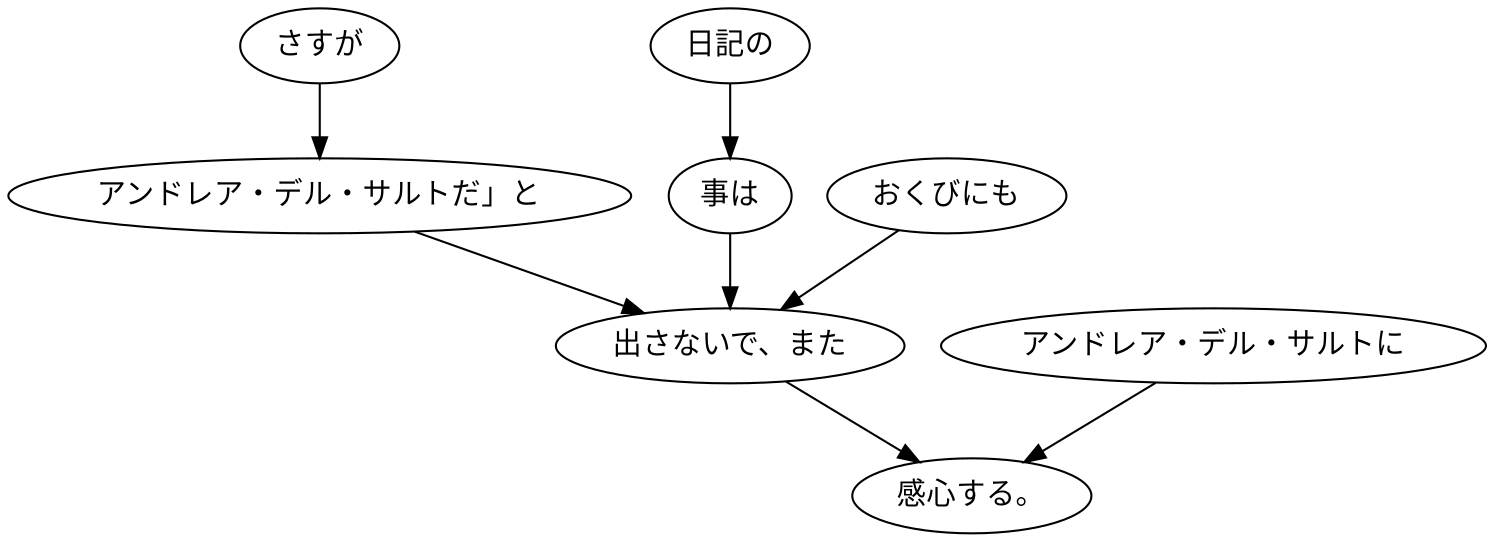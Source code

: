 digraph graph294 {
	node0 [label="さすが"];
	node1 [label="アンドレア・デル・サルトだ」と"];
	node2 [label="日記の"];
	node3 [label="事は"];
	node4 [label="おくびにも"];
	node5 [label="出さないで、また"];
	node6 [label="アンドレア・デル・サルトに"];
	node7 [label="感心する。"];
	node0 -> node1;
	node1 -> node5;
	node2 -> node3;
	node3 -> node5;
	node4 -> node5;
	node5 -> node7;
	node6 -> node7;
}
